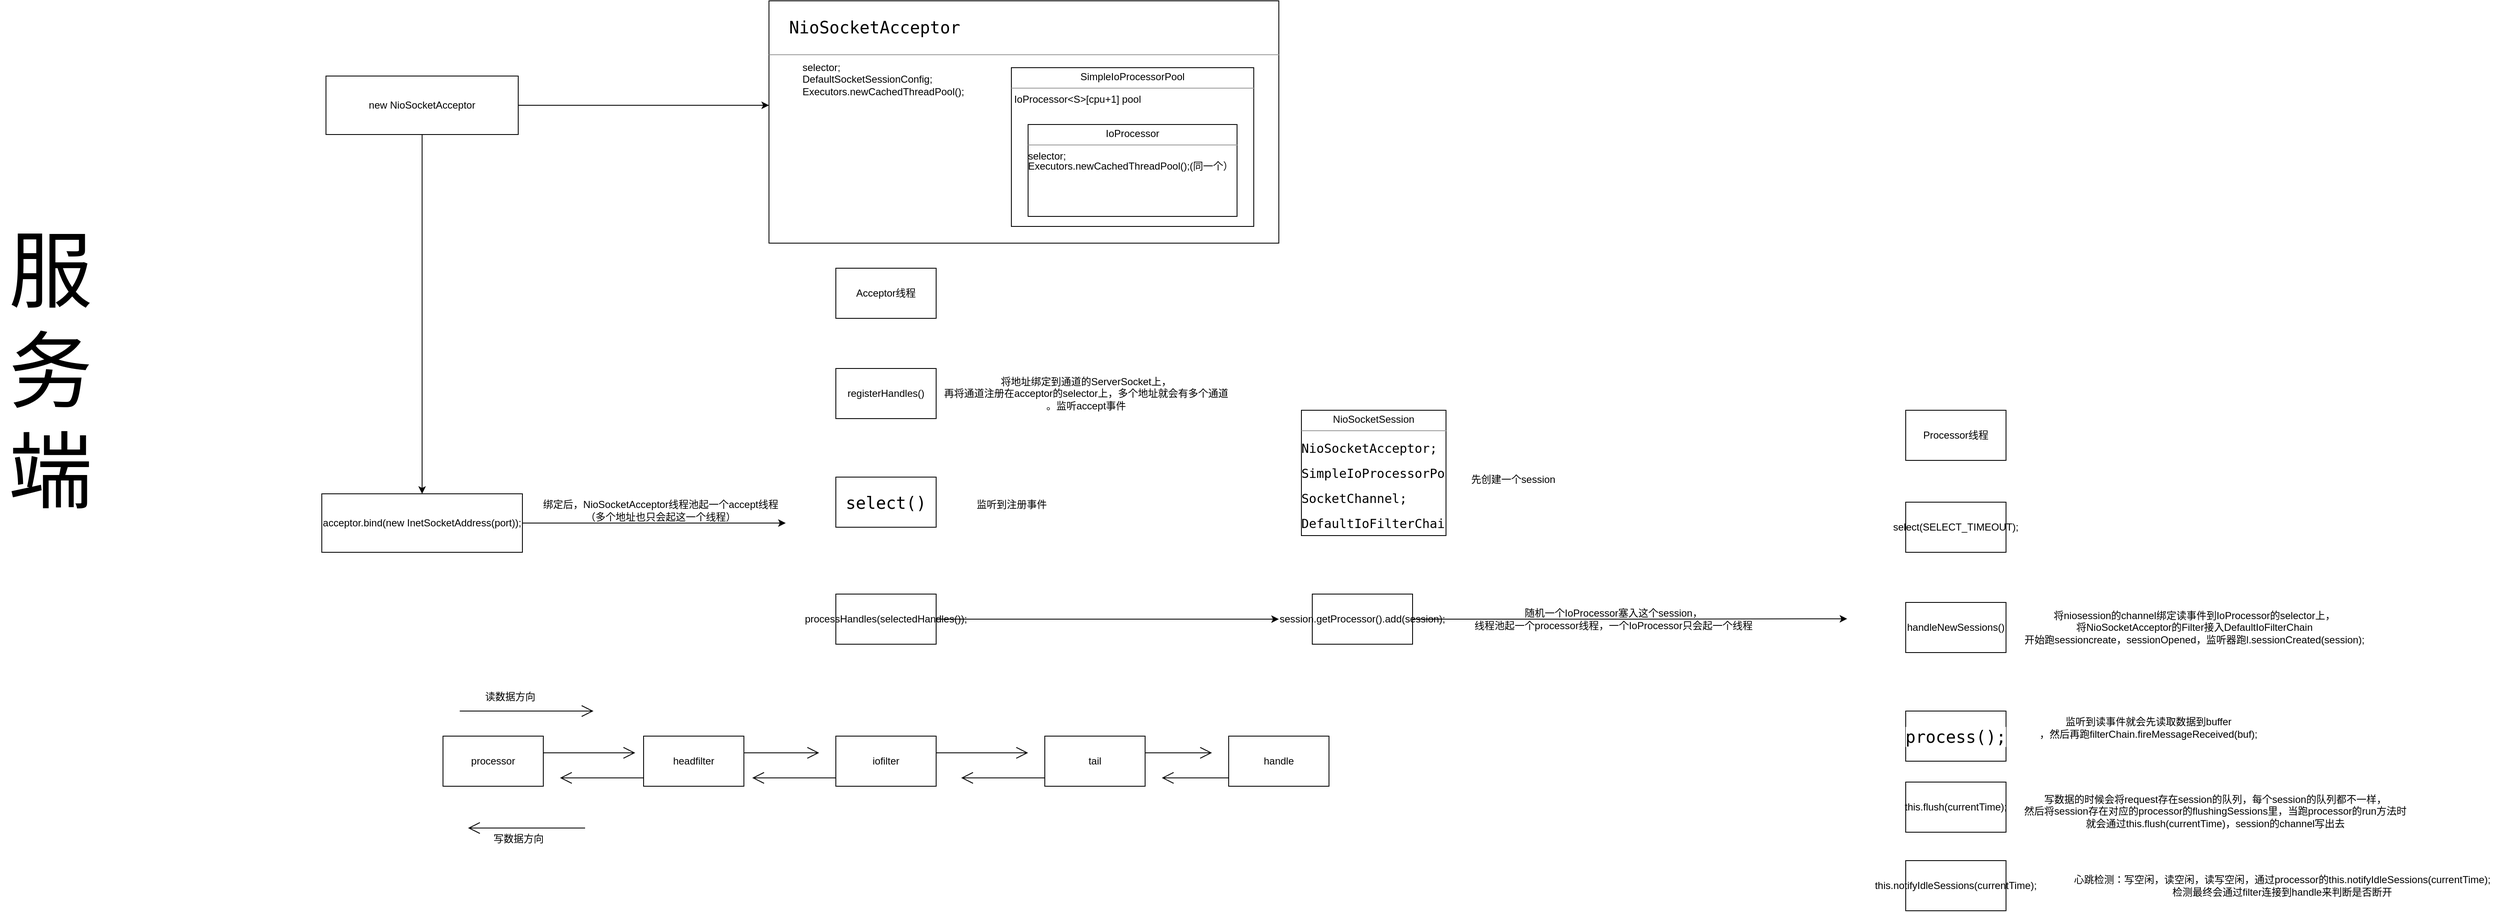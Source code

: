 <mxfile version="21.2.8" type="device">
  <diagram name="第 1 页" id="hA-NuvloQ6WMjuEkUl7h">
    <mxGraphModel dx="2245" dy="828" grid="1" gridSize="10" guides="1" tooltips="1" connect="1" arrows="1" fold="1" page="1" pageScale="1" pageWidth="827" pageHeight="1169" math="0" shadow="0">
      <root>
        <mxCell id="0" />
        <mxCell id="1" parent="0" />
        <mxCell id="a3zCQYe-g9ECubF7-yn5-3" value="&lt;pre style=&quot;font-family: &amp;quot;JetBrains Mono&amp;quot;, monospace; font-size: 15pt;&quot;&gt;&lt;span style=&quot;&quot;&gt; &lt;/span&gt;&lt;span style=&quot;&quot;&gt; &lt;/span&gt;NioSocketAcceptor&lt;br&gt;&lt;/pre&gt;&lt;hr size=&quot;1&quot;&gt;&lt;div style=&quot;height:2px;&quot;&gt;&lt;span style=&quot;&quot;&gt; &lt;/span&gt;&lt;span style=&quot;&quot;&gt; &lt;/span&gt;&lt;span style=&quot;&quot;&gt; &lt;/span&gt;&lt;span style=&quot;&quot;&gt; &lt;/span&gt;&lt;span style=&quot;&quot;&gt; &lt;/span&gt;&lt;span style=&quot;&quot;&gt; &lt;/span&gt;&lt;span style=&quot;&quot;&gt; &lt;/span&gt;&lt;span style=&quot;&quot;&gt; &lt;/span&gt;&lt;span style=&quot;&quot;&gt; &lt;/span&gt;&lt;span style=&quot;&quot;&gt; &lt;/span&gt;&lt;span style=&quot;&quot;&gt; &lt;/span&gt;&lt;span style=&quot;&quot;&gt; &lt;/span&gt;&lt;span style=&quot;&quot;&gt; &lt;/span&gt;&lt;br&gt;&lt;/div&gt;&lt;span style=&quot;&quot;&gt; &lt;/span&gt;&lt;span style=&quot;&quot;&gt; &lt;/span&gt;&lt;span style=&quot;&quot;&gt; &lt;/span&gt;&lt;span style=&quot;&quot;&gt; &lt;/span&gt;&lt;span style=&quot;&quot;&gt; &lt;/span&gt;&lt;span style=&quot;&quot;&gt; &lt;/span&gt;&lt;span style=&quot;&quot;&gt; &lt;/span&gt;&lt;span style=&quot;&quot;&gt; &lt;/span&gt;&lt;span style=&quot;&quot;&gt; &lt;/span&gt;&lt;span style=&quot;&quot;&gt; &lt;/span&gt;&lt;span style=&quot;&quot;&gt; &lt;/span&gt;&lt;span style=&quot;&quot;&gt; &lt;/span&gt;&lt;span style=&quot;&quot;&gt; &lt;/span&gt;&lt;span style=&quot;&quot;&gt; &lt;/span&gt;&lt;span style=&quot;&quot;&gt; &lt;/span&gt;&lt;span style=&quot;&quot;&gt; &lt;/span&gt;&lt;span style=&quot;&quot;&gt; &lt;/span&gt;&lt;span style=&quot;&quot;&gt; &lt;/span&gt;&lt;span style=&quot;&quot;&gt; &lt;/span&gt;&lt;span style=&quot;&quot;&gt; &lt;/span&gt;&lt;span style=&quot;&quot;&gt; &lt;/span&gt;&lt;span style=&quot;&quot;&gt; &lt;/span&gt;&lt;span style=&quot;&quot;&gt; &lt;/span&gt;&lt;span style=&quot;&quot;&gt; &lt;/span&gt;&lt;span style=&quot;&quot;&gt; &lt;/span&gt;&lt;span style=&quot;&quot;&gt; &lt;/span&gt;&lt;span style=&quot;&quot;&gt; &lt;/span&gt;&lt;span style=&quot;white-space: pre;&quot;&gt; &lt;/span&gt;&lt;span style=&quot;white-space: pre;&quot;&gt; &lt;/span&gt;&lt;span style=&quot;white-space: pre;&quot;&gt; &lt;/span&gt;&lt;span style=&quot;white-space: pre;&quot;&gt; &lt;/span&gt;&lt;span style=&quot;white-space: pre;&quot;&gt; &lt;/span&gt;&lt;span style=&quot;white-space: pre;&quot;&gt; &lt;/span&gt;&lt;span style=&quot;white-space: pre;&quot;&gt; &lt;/span&gt;&lt;span style=&quot;white-space: pre;&quot;&gt; &lt;/span&gt;&lt;span style=&quot;white-space: pre;&quot;&gt; &lt;/span&gt;&lt;span style=&quot;white-space: pre;&quot;&gt; &lt;/span&gt;&lt;span style=&quot;white-space: pre;&quot;&gt; &lt;/span&gt;&lt;span style=&quot;white-space: pre;&quot;&gt; &lt;/span&gt;selector;&lt;br&gt;&lt;span style=&quot;&quot;&gt; &lt;/span&gt;&lt;span style=&quot;&quot;&gt; &lt;/span&gt;&lt;span style=&quot;&quot;&gt; &lt;/span&gt;&lt;span style=&quot;&quot;&gt; &lt;/span&gt;&lt;span style=&quot;&quot;&gt; &lt;/span&gt;&lt;span style=&quot;&quot;&gt; &lt;/span&gt;&lt;span style=&quot;&quot;&gt; &lt;/span&gt;&lt;span style=&quot;&quot;&gt; &lt;/span&gt;&lt;span style=&quot;&quot;&gt; &lt;/span&gt;&lt;span style=&quot;&quot;&gt; &lt;/span&gt;&lt;span style=&quot;&quot;&gt; &lt;/span&gt;&lt;span style=&quot;&quot;&gt; &lt;/span&gt;&lt;span style=&quot;&quot;&gt; &lt;/span&gt;&lt;span style=&quot;white-space: pre;&quot;&gt; &lt;/span&gt;&lt;span style=&quot;white-space: pre;&quot;&gt; &lt;/span&gt;&lt;span style=&quot;white-space: pre;&quot;&gt; &lt;/span&gt;&lt;span style=&quot;white-space: pre;&quot;&gt; &lt;/span&gt;&lt;span style=&quot;white-space: pre;&quot;&gt; &lt;/span&gt;&lt;span style=&quot;white-space: pre;&quot;&gt; &lt;/span&gt;&lt;span style=&quot;white-space: pre;&quot;&gt; &lt;/span&gt;&lt;span style=&quot;white-space: pre;&quot;&gt; &lt;/span&gt;&lt;span style=&quot;white-space: pre;&quot;&gt; &lt;/span&gt;&lt;span style=&quot;white-space: pre;&quot;&gt; &lt;/span&gt;&lt;span style=&quot;white-space: pre;&quot;&gt; &lt;/span&gt;&lt;span style=&quot;white-space: pre;&quot;&gt; &lt;/span&gt;DefaultSocketSessionConfig;&lt;br&gt;&lt;span style=&quot;white-space: pre;&quot;&gt; &lt;/span&gt;&lt;span style=&quot;white-space: pre;&quot;&gt; &lt;/span&gt;&lt;span style=&quot;white-space: pre;&quot;&gt; &lt;/span&gt;&lt;span style=&quot;white-space: pre;&quot;&gt; &lt;/span&gt;&lt;span style=&quot;white-space: pre;&quot;&gt; &lt;/span&gt;&lt;span style=&quot;white-space: pre;&quot;&gt; &lt;/span&gt;&lt;span style=&quot;white-space: pre;&quot;&gt; &lt;/span&gt;&lt;span style=&quot;white-space: pre;&quot;&gt; &lt;/span&gt;&lt;span style=&quot;white-space: pre;&quot;&gt; &lt;/span&gt;&lt;span style=&quot;white-space: pre;&quot;&gt; &lt;/span&gt;&lt;span style=&quot;white-space: pre;&quot;&gt; &lt;/span&gt;&lt;span style=&quot;white-space: pre;&quot;&gt; &lt;/span&gt;Executors.newCachedThreadPool();" style="verticalAlign=top;align=left;overflow=fill;fontSize=12;fontFamily=Helvetica;html=1;whiteSpace=wrap;" parent="1" vertex="1">
          <mxGeometry x="190" y="80" width="610" height="290" as="geometry" />
        </mxCell>
        <mxCell id="a3zCQYe-g9ECubF7-yn5-9" value="&lt;p style=&quot;margin:0px;margin-top:4px;text-align:center;&quot;&gt;SimpleIoProcessorPool&lt;br&gt;&lt;/p&gt;&lt;hr size=&quot;1&quot;&gt;&lt;div style=&quot;height:2px;&quot;&gt;&lt;span style=&quot;white-space: pre;&quot;&gt; &lt;/span&gt;IoProcessor&amp;lt;S&amp;gt;[cpu+1] pool&lt;br&gt;&lt;/div&gt;" style="verticalAlign=top;align=left;overflow=fill;fontSize=12;fontFamily=Helvetica;html=1;whiteSpace=wrap;" parent="1" vertex="1">
          <mxGeometry x="480" y="160" width="290" height="190" as="geometry" />
        </mxCell>
        <mxCell id="a3zCQYe-g9ECubF7-yn5-11" value="&lt;p style=&quot;margin:0px;margin-top:4px;text-align:center;&quot;&gt;IoProcessor&lt;br&gt;&lt;/p&gt;&lt;hr size=&quot;1&quot;&gt;&lt;div style=&quot;height:2px;&quot;&gt;selector;&amp;nbsp;&lt;/div&gt;&lt;div style=&quot;height:2px;&quot;&gt;&lt;br&gt;&lt;/div&gt;&lt;div style=&quot;height:2px;&quot;&gt;&lt;br&gt;&lt;/div&gt;&lt;div style=&quot;height:2px;&quot;&gt;&lt;br&gt;&lt;/div&gt;&lt;div style=&quot;height:2px;&quot;&gt;&lt;br&gt;&lt;/div&gt;&lt;div style=&quot;height:2px;&quot;&gt;&lt;br&gt;&lt;/div&gt;&lt;div style=&quot;height:2px;&quot;&gt;Executors.newCachedThreadPool();(同一个）&lt;br&gt;&lt;/div&gt;" style="verticalAlign=top;align=left;overflow=fill;fontSize=12;fontFamily=Helvetica;html=1;whiteSpace=wrap;" parent="1" vertex="1">
          <mxGeometry x="500" y="228" width="250" height="110" as="geometry" />
        </mxCell>
        <mxCell id="a3zCQYe-g9ECubF7-yn5-13" value="Acceptor线程" style="rounded=0;whiteSpace=wrap;html=1;" parent="1" vertex="1">
          <mxGeometry x="270" y="400" width="120" height="60" as="geometry" />
        </mxCell>
        <mxCell id="a3zCQYe-g9ECubF7-yn5-18" style="edgeStyle=orthogonalEdgeStyle;rounded=0;orthogonalLoop=1;jettySize=auto;html=1;" parent="1" source="a3zCQYe-g9ECubF7-yn5-14" target="a3zCQYe-g9ECubF7-yn5-17" edge="1">
          <mxGeometry relative="1" as="geometry" />
        </mxCell>
        <mxCell id="a3zCQYe-g9ECubF7-yn5-21" style="edgeStyle=orthogonalEdgeStyle;rounded=0;orthogonalLoop=1;jettySize=auto;html=1;exitX=1;exitY=0.5;exitDx=0;exitDy=0;" parent="1" source="a3zCQYe-g9ECubF7-yn5-14" edge="1">
          <mxGeometry relative="1" as="geometry">
            <mxPoint x="190" y="205" as="targetPoint" />
          </mxGeometry>
        </mxCell>
        <mxCell id="a3zCQYe-g9ECubF7-yn5-14" value="new NioSocketAcceptor" style="rounded=0;whiteSpace=wrap;html=1;" parent="1" vertex="1">
          <mxGeometry x="-340" y="170" width="230" height="70" as="geometry" />
        </mxCell>
        <mxCell id="a3zCQYe-g9ECubF7-yn5-19" style="edgeStyle=orthogonalEdgeStyle;rounded=0;orthogonalLoop=1;jettySize=auto;html=1;exitX=1;exitY=0.5;exitDx=0;exitDy=0;" parent="1" source="a3zCQYe-g9ECubF7-yn5-17" edge="1">
          <mxGeometry relative="1" as="geometry">
            <mxPoint x="210" y="705" as="targetPoint" />
          </mxGeometry>
        </mxCell>
        <mxCell id="a3zCQYe-g9ECubF7-yn5-17" value="acceptor.bind(new InetSocketAddress(port));" style="rounded=0;whiteSpace=wrap;html=1;" parent="1" vertex="1">
          <mxGeometry x="-345" y="670" width="240" height="70" as="geometry" />
        </mxCell>
        <mxCell id="a3zCQYe-g9ECubF7-yn5-20" value="绑定后，NioSocketAcceptor&lt;span style=&quot;background-color: initial;&quot;&gt;线程池起一个accept线程&lt;/span&gt;&lt;br&gt;（多个地址也只会起这一个线程）" style="text;html=1;align=center;verticalAlign=middle;resizable=0;points=[];autosize=1;strokeColor=none;fillColor=none;" parent="1" vertex="1">
          <mxGeometry x="-90" y="670" width="300" height="40" as="geometry" />
        </mxCell>
        <mxCell id="a3zCQYe-g9ECubF7-yn5-22" value="registerHandles()" style="rounded=0;whiteSpace=wrap;html=1;" parent="1" vertex="1">
          <mxGeometry x="270" y="520" width="120" height="60" as="geometry" />
        </mxCell>
        <mxCell id="a3zCQYe-g9ECubF7-yn5-25" value="将地址绑定到通道的ServerSocket上，&lt;br&gt;再将通道注册在acceptor的selector上，多个地址就会有多个通道&lt;br&gt;。监听accept事件" style="text;html=1;align=center;verticalAlign=middle;resizable=0;points=[];autosize=1;strokeColor=none;fillColor=none;" parent="1" vertex="1">
          <mxGeometry x="389" y="520" width="360" height="60" as="geometry" />
        </mxCell>
        <mxCell id="a3zCQYe-g9ECubF7-yn5-26" value="&lt;pre style=&quot;font-family: &amp;quot;JetBrains Mono&amp;quot;, monospace; font-size: 15pt;&quot;&gt;&lt;span style=&quot;background-color: rgb(255, 255, 255);&quot;&gt;select()&lt;/span&gt;&lt;/pre&gt;" style="rounded=0;whiteSpace=wrap;html=1;" parent="1" vertex="1">
          <mxGeometry x="270" y="650" width="120" height="60" as="geometry" />
        </mxCell>
        <mxCell id="a3zCQYe-g9ECubF7-yn5-29" style="edgeStyle=orthogonalEdgeStyle;rounded=0;orthogonalLoop=1;jettySize=auto;html=1;" parent="1" source="a3zCQYe-g9ECubF7-yn5-27" edge="1">
          <mxGeometry relative="1" as="geometry">
            <mxPoint x="800" y="820" as="targetPoint" />
          </mxGeometry>
        </mxCell>
        <mxCell id="a3zCQYe-g9ECubF7-yn5-27" value="processHandles(selectedHandles());" style="rounded=0;whiteSpace=wrap;html=1;" parent="1" vertex="1">
          <mxGeometry x="270" y="790" width="120" height="60" as="geometry" />
        </mxCell>
        <mxCell id="a3zCQYe-g9ECubF7-yn5-28" value="监听到注册事件" style="text;html=1;align=center;verticalAlign=middle;resizable=0;points=[];autosize=1;strokeColor=none;fillColor=none;" parent="1" vertex="1">
          <mxGeometry x="425" y="668" width="110" height="30" as="geometry" />
        </mxCell>
        <mxCell id="a3zCQYe-g9ECubF7-yn5-31" value="&lt;p style=&quot;margin:0px;margin-top:4px;text-align:center;&quot;&gt;NioSocketSession&lt;br&gt;&lt;/p&gt;&lt;hr size=&quot;1&quot;&gt;&lt;div style=&quot;height:2px;&quot;&gt;&lt;pre style=&quot;border-color: var(--border-color); font-family: &amp;quot;JetBrains Mono&amp;quot;, monospace;&quot;&gt;&lt;font style=&quot;font-size: 15px;&quot;&gt;NioSocketAcceptor;&lt;/font&gt;&lt;/pre&gt;&lt;pre style=&quot;border-color: var(--border-color); font-family: &amp;quot;JetBrains Mono&amp;quot;, monospace;&quot;&gt;&lt;font style=&quot;font-size: 15px;&quot;&gt;SimpleIoProcessorPool;&lt;br&gt;&lt;/font&gt;&lt;/pre&gt;&lt;pre style=&quot;border-color: var(--border-color);&quot;&gt;&lt;font style=&quot;&quot;&gt;&lt;font face=&quot;JetBrains Mono, monospace&quot;&gt;&lt;font style=&quot;font-size: 15px;&quot;&gt;SocketChannel;&lt;/font&gt;&lt;br&gt;&lt;/font&gt;&lt;/font&gt;&lt;/pre&gt;&lt;pre style=&quot;border-color: var(--border-color);&quot;&gt;&lt;font style=&quot;&quot;&gt;&lt;font face=&quot;JetBrains Mono, monospace&quot;&gt;&lt;font style=&quot;&quot;&gt;&lt;font style=&quot;font-size: 15px;&quot;&gt;DefaultIoFilterChain&lt;/font&gt;&lt;br&gt;&lt;/font&gt;&lt;/font&gt;&lt;/font&gt;&lt;/pre&gt;&lt;/div&gt;" style="verticalAlign=top;align=left;overflow=fill;fontSize=12;fontFamily=Helvetica;html=1;whiteSpace=wrap;" parent="1" vertex="1">
          <mxGeometry x="827" y="570" width="173" height="150" as="geometry" />
        </mxCell>
        <mxCell id="a3zCQYe-g9ECubF7-yn5-32" value="先创建一个session" style="text;html=1;align=center;verticalAlign=middle;resizable=0;points=[];autosize=1;strokeColor=none;fillColor=none;" parent="1" vertex="1">
          <mxGeometry x="1020" y="638" width="120" height="30" as="geometry" />
        </mxCell>
        <mxCell id="a3zCQYe-g9ECubF7-yn5-33" value="随机一个IoProcessor塞入这个session，&lt;br&gt;线程池起一个processor线程，一个IoProcessor只会起一个线程" style="text;html=1;align=center;verticalAlign=middle;resizable=0;points=[];autosize=1;strokeColor=none;fillColor=none;" parent="1" vertex="1">
          <mxGeometry x="1020" y="800" width="360" height="40" as="geometry" />
        </mxCell>
        <mxCell id="a3zCQYe-g9ECubF7-yn5-35" style="edgeStyle=orthogonalEdgeStyle;rounded=0;orthogonalLoop=1;jettySize=auto;html=1;exitX=1;exitY=0.5;exitDx=0;exitDy=0;" parent="1" source="a3zCQYe-g9ECubF7-yn5-34" edge="1">
          <mxGeometry relative="1" as="geometry">
            <mxPoint x="1480" y="819.579" as="targetPoint" />
          </mxGeometry>
        </mxCell>
        <mxCell id="a3zCQYe-g9ECubF7-yn5-34" value="session.getProcessor().add(session);" style="whiteSpace=wrap;html=1;" parent="1" vertex="1">
          <mxGeometry x="840" y="790" width="120" height="60" as="geometry" />
        </mxCell>
        <mxCell id="a3zCQYe-g9ECubF7-yn5-36" value="Processor线程" style="rounded=0;whiteSpace=wrap;html=1;" parent="1" vertex="1">
          <mxGeometry x="1550" y="570" width="120" height="60" as="geometry" />
        </mxCell>
        <mxCell id="a3zCQYe-g9ECubF7-yn5-37" value="select(SELECT_TIMEOUT);" style="rounded=0;whiteSpace=wrap;html=1;" parent="1" vertex="1">
          <mxGeometry x="1550" y="680" width="120" height="60" as="geometry" />
        </mxCell>
        <mxCell id="a3zCQYe-g9ECubF7-yn5-38" value="handleNewSessions()" style="rounded=0;whiteSpace=wrap;html=1;" parent="1" vertex="1">
          <mxGeometry x="1550" y="800" width="120" height="60" as="geometry" />
        </mxCell>
        <mxCell id="a3zCQYe-g9ECubF7-yn5-39" value="将niosession的channel绑定读事件到IoProcessor的selector上，&lt;br&gt;将NioSocketAcceptor的Filter接入DefaultIoFilterChain&lt;br&gt;开始跑sessioncreate，sessionOpened，监听器跑l.sessionCreated(session);" style="text;html=1;align=center;verticalAlign=middle;resizable=0;points=[];autosize=1;strokeColor=none;fillColor=none;" parent="1" vertex="1">
          <mxGeometry x="1680" y="800" width="430" height="60" as="geometry" />
        </mxCell>
        <mxCell id="a3zCQYe-g9ECubF7-yn5-40" value="&lt;pre style=&quot;font-family: &amp;quot;JetBrains Mono&amp;quot;, monospace; font-size: 15pt;&quot;&gt;&lt;span style=&quot;background-color: rgb(255, 255, 255);&quot;&gt;process();&lt;/span&gt;&lt;/pre&gt;" style="rounded=0;whiteSpace=wrap;html=1;" parent="1" vertex="1">
          <mxGeometry x="1550" y="930" width="120" height="60" as="geometry" />
        </mxCell>
        <mxCell id="a3zCQYe-g9ECubF7-yn5-41" value="监听到读事件就会先读取数据到buffer&lt;br&gt;，然后再跑filterChain.fireMessageReceived(buf);" style="text;html=1;align=center;verticalAlign=middle;resizable=0;points=[];autosize=1;strokeColor=none;fillColor=none;" parent="1" vertex="1">
          <mxGeometry x="1700" y="930" width="280" height="40" as="geometry" />
        </mxCell>
        <mxCell id="CBODpAHSifHVBuot4-Oe-1" value="processor" style="rounded=0;whiteSpace=wrap;html=1;" parent="1" vertex="1">
          <mxGeometry x="-200" y="960" width="120" height="60" as="geometry" />
        </mxCell>
        <mxCell id="CBODpAHSifHVBuot4-Oe-2" value="headfilter" style="rounded=0;whiteSpace=wrap;html=1;" parent="1" vertex="1">
          <mxGeometry x="40" y="960" width="120" height="60" as="geometry" />
        </mxCell>
        <mxCell id="CBODpAHSifHVBuot4-Oe-3" value="iofilter" style="rounded=0;whiteSpace=wrap;html=1;" parent="1" vertex="1">
          <mxGeometry x="270" y="960" width="120" height="60" as="geometry" />
        </mxCell>
        <mxCell id="CBODpAHSifHVBuot4-Oe-4" value="tail" style="rounded=0;whiteSpace=wrap;html=1;" parent="1" vertex="1">
          <mxGeometry x="520" y="960" width="120" height="60" as="geometry" />
        </mxCell>
        <mxCell id="CBODpAHSifHVBuot4-Oe-5" value="handle" style="rounded=0;whiteSpace=wrap;html=1;" parent="1" vertex="1">
          <mxGeometry x="740" y="960" width="120" height="60" as="geometry" />
        </mxCell>
        <mxCell id="CBODpAHSifHVBuot4-Oe-6" value="" style="endArrow=open;endFill=1;endSize=12;html=1;rounded=0;" parent="1" edge="1">
          <mxGeometry width="160" relative="1" as="geometry">
            <mxPoint x="-80" y="980" as="sourcePoint" />
            <mxPoint x="30" y="980" as="targetPoint" />
          </mxGeometry>
        </mxCell>
        <mxCell id="CBODpAHSifHVBuot4-Oe-7" value="" style="endArrow=open;endFill=1;endSize=12;html=1;rounded=0;" parent="1" edge="1">
          <mxGeometry width="160" relative="1" as="geometry">
            <mxPoint x="160" y="980" as="sourcePoint" />
            <mxPoint x="250" y="980" as="targetPoint" />
          </mxGeometry>
        </mxCell>
        <mxCell id="CBODpAHSifHVBuot4-Oe-8" value="" style="endArrow=open;endFill=1;endSize=12;html=1;rounded=0;" parent="1" edge="1">
          <mxGeometry width="160" relative="1" as="geometry">
            <mxPoint x="390" y="980" as="sourcePoint" />
            <mxPoint x="500" y="980" as="targetPoint" />
          </mxGeometry>
        </mxCell>
        <mxCell id="CBODpAHSifHVBuot4-Oe-9" value="" style="endArrow=open;endFill=1;endSize=12;html=1;rounded=0;" parent="1" edge="1">
          <mxGeometry width="160" relative="1" as="geometry">
            <mxPoint x="640" y="980" as="sourcePoint" />
            <mxPoint x="720" y="980" as="targetPoint" />
          </mxGeometry>
        </mxCell>
        <mxCell id="CBODpAHSifHVBuot4-Oe-10" value="" style="endArrow=open;endFill=1;endSize=12;html=1;rounded=0;" parent="1" edge="1">
          <mxGeometry width="160" relative="1" as="geometry">
            <mxPoint x="40" y="1010" as="sourcePoint" />
            <mxPoint x="-60" y="1010" as="targetPoint" />
          </mxGeometry>
        </mxCell>
        <mxCell id="CBODpAHSifHVBuot4-Oe-11" value="" style="endArrow=open;endFill=1;endSize=12;html=1;rounded=0;" parent="1" edge="1">
          <mxGeometry width="160" relative="1" as="geometry">
            <mxPoint x="270" y="1010" as="sourcePoint" />
            <mxPoint x="170" y="1010" as="targetPoint" />
          </mxGeometry>
        </mxCell>
        <mxCell id="CBODpAHSifHVBuot4-Oe-12" value="" style="endArrow=open;endFill=1;endSize=12;html=1;rounded=0;" parent="1" edge="1">
          <mxGeometry width="160" relative="1" as="geometry">
            <mxPoint x="520" y="1010" as="sourcePoint" />
            <mxPoint x="420" y="1010" as="targetPoint" />
          </mxGeometry>
        </mxCell>
        <mxCell id="CBODpAHSifHVBuot4-Oe-13" value="" style="endArrow=open;endFill=1;endSize=12;html=1;rounded=0;" parent="1" edge="1">
          <mxGeometry width="160" relative="1" as="geometry">
            <mxPoint x="740" y="1010" as="sourcePoint" />
            <mxPoint x="660" y="1010" as="targetPoint" />
          </mxGeometry>
        </mxCell>
        <mxCell id="CBODpAHSifHVBuot4-Oe-15" value="" style="endArrow=open;endFill=1;endSize=12;html=1;rounded=0;" parent="1" edge="1">
          <mxGeometry width="160" relative="1" as="geometry">
            <mxPoint x="-180" y="930" as="sourcePoint" />
            <mxPoint x="-20" y="930" as="targetPoint" />
          </mxGeometry>
        </mxCell>
        <mxCell id="CBODpAHSifHVBuot4-Oe-16" value="读数据方向" style="text;html=1;align=center;verticalAlign=middle;resizable=0;points=[];autosize=1;strokeColor=none;fillColor=none;" parent="1" vertex="1">
          <mxGeometry x="-160" y="898" width="80" height="30" as="geometry" />
        </mxCell>
        <mxCell id="CBODpAHSifHVBuot4-Oe-17" value="" style="endArrow=open;endFill=1;endSize=12;html=1;rounded=0;" parent="1" edge="1">
          <mxGeometry width="160" relative="1" as="geometry">
            <mxPoint x="-30" y="1070" as="sourcePoint" />
            <mxPoint x="-170" y="1070" as="targetPoint" />
          </mxGeometry>
        </mxCell>
        <mxCell id="CBODpAHSifHVBuot4-Oe-18" value="写数据方向" style="text;html=1;align=center;verticalAlign=middle;resizable=0;points=[];autosize=1;strokeColor=none;fillColor=none;" parent="1" vertex="1">
          <mxGeometry x="-150" y="1068" width="80" height="30" as="geometry" />
        </mxCell>
        <mxCell id="CBODpAHSifHVBuot4-Oe-19" value="写数据的时候会将request存在session的队列，每个session的队列都不一样，&lt;br&gt;然后将session存在对应的processor的flushingSessions里，当跑processor的run方法时&lt;br&gt;就会通过this.flush(currentTime)，session的channel写出去" style="text;html=1;align=center;verticalAlign=middle;resizable=0;points=[];autosize=1;strokeColor=none;fillColor=none;" parent="1" vertex="1">
          <mxGeometry x="1680" y="1020" width="480" height="60" as="geometry" />
        </mxCell>
        <mxCell id="x-cFJqT3GjdobW88m7vR-2" value="&lt;font style=&quot;font-size: 100px;&quot;&gt;服&lt;br&gt;务&lt;br&gt;端&lt;/font&gt;" style="text;html=1;align=center;verticalAlign=middle;resizable=0;points=[];autosize=1;strokeColor=none;fillColor=none;" parent="1" vertex="1">
          <mxGeometry x="-730" y="338" width="120" height="370" as="geometry" />
        </mxCell>
        <mxCell id="x-cFJqT3GjdobW88m7vR-3" value="心跳检测：写空闲，读空闲，读写空闲，通过processor的this.notifyIdleSessions(currentTime);&lt;br&gt;检测最终会通过filter连接到handle来判断是否断开" style="text;html=1;align=center;verticalAlign=middle;resizable=0;points=[];autosize=1;strokeColor=none;fillColor=none;" parent="1" vertex="1">
          <mxGeometry x="1740" y="1119" width="520" height="40" as="geometry" />
        </mxCell>
        <mxCell id="S20lzfwb3RhnEBtzWhCD-1" value="&lt;div&gt;&amp;nbsp; &amp;nbsp; &amp;nbsp; &amp;nbsp; &amp;nbsp; &amp;nbsp; &amp;nbsp; &amp;nbsp; &amp;nbsp; &amp;nbsp; this.flush(currentTime);&lt;/div&gt;&lt;div&gt;&amp;nbsp; &amp;nbsp; &amp;nbsp; &amp;nbsp; &amp;nbsp; &amp;nbsp; &amp;nbsp; &amp;nbsp; &amp;nbsp; &amp;nbsp;&amp;nbsp;&lt;/div&gt;" style="rounded=0;whiteSpace=wrap;html=1;" vertex="1" parent="1">
          <mxGeometry x="1550" y="1015" width="120" height="60" as="geometry" />
        </mxCell>
        <mxCell id="S20lzfwb3RhnEBtzWhCD-2" value="this.notifyIdleSessions(currentTime);" style="rounded=0;whiteSpace=wrap;html=1;" vertex="1" parent="1">
          <mxGeometry x="1550" y="1109" width="120" height="60" as="geometry" />
        </mxCell>
      </root>
    </mxGraphModel>
  </diagram>
</mxfile>

